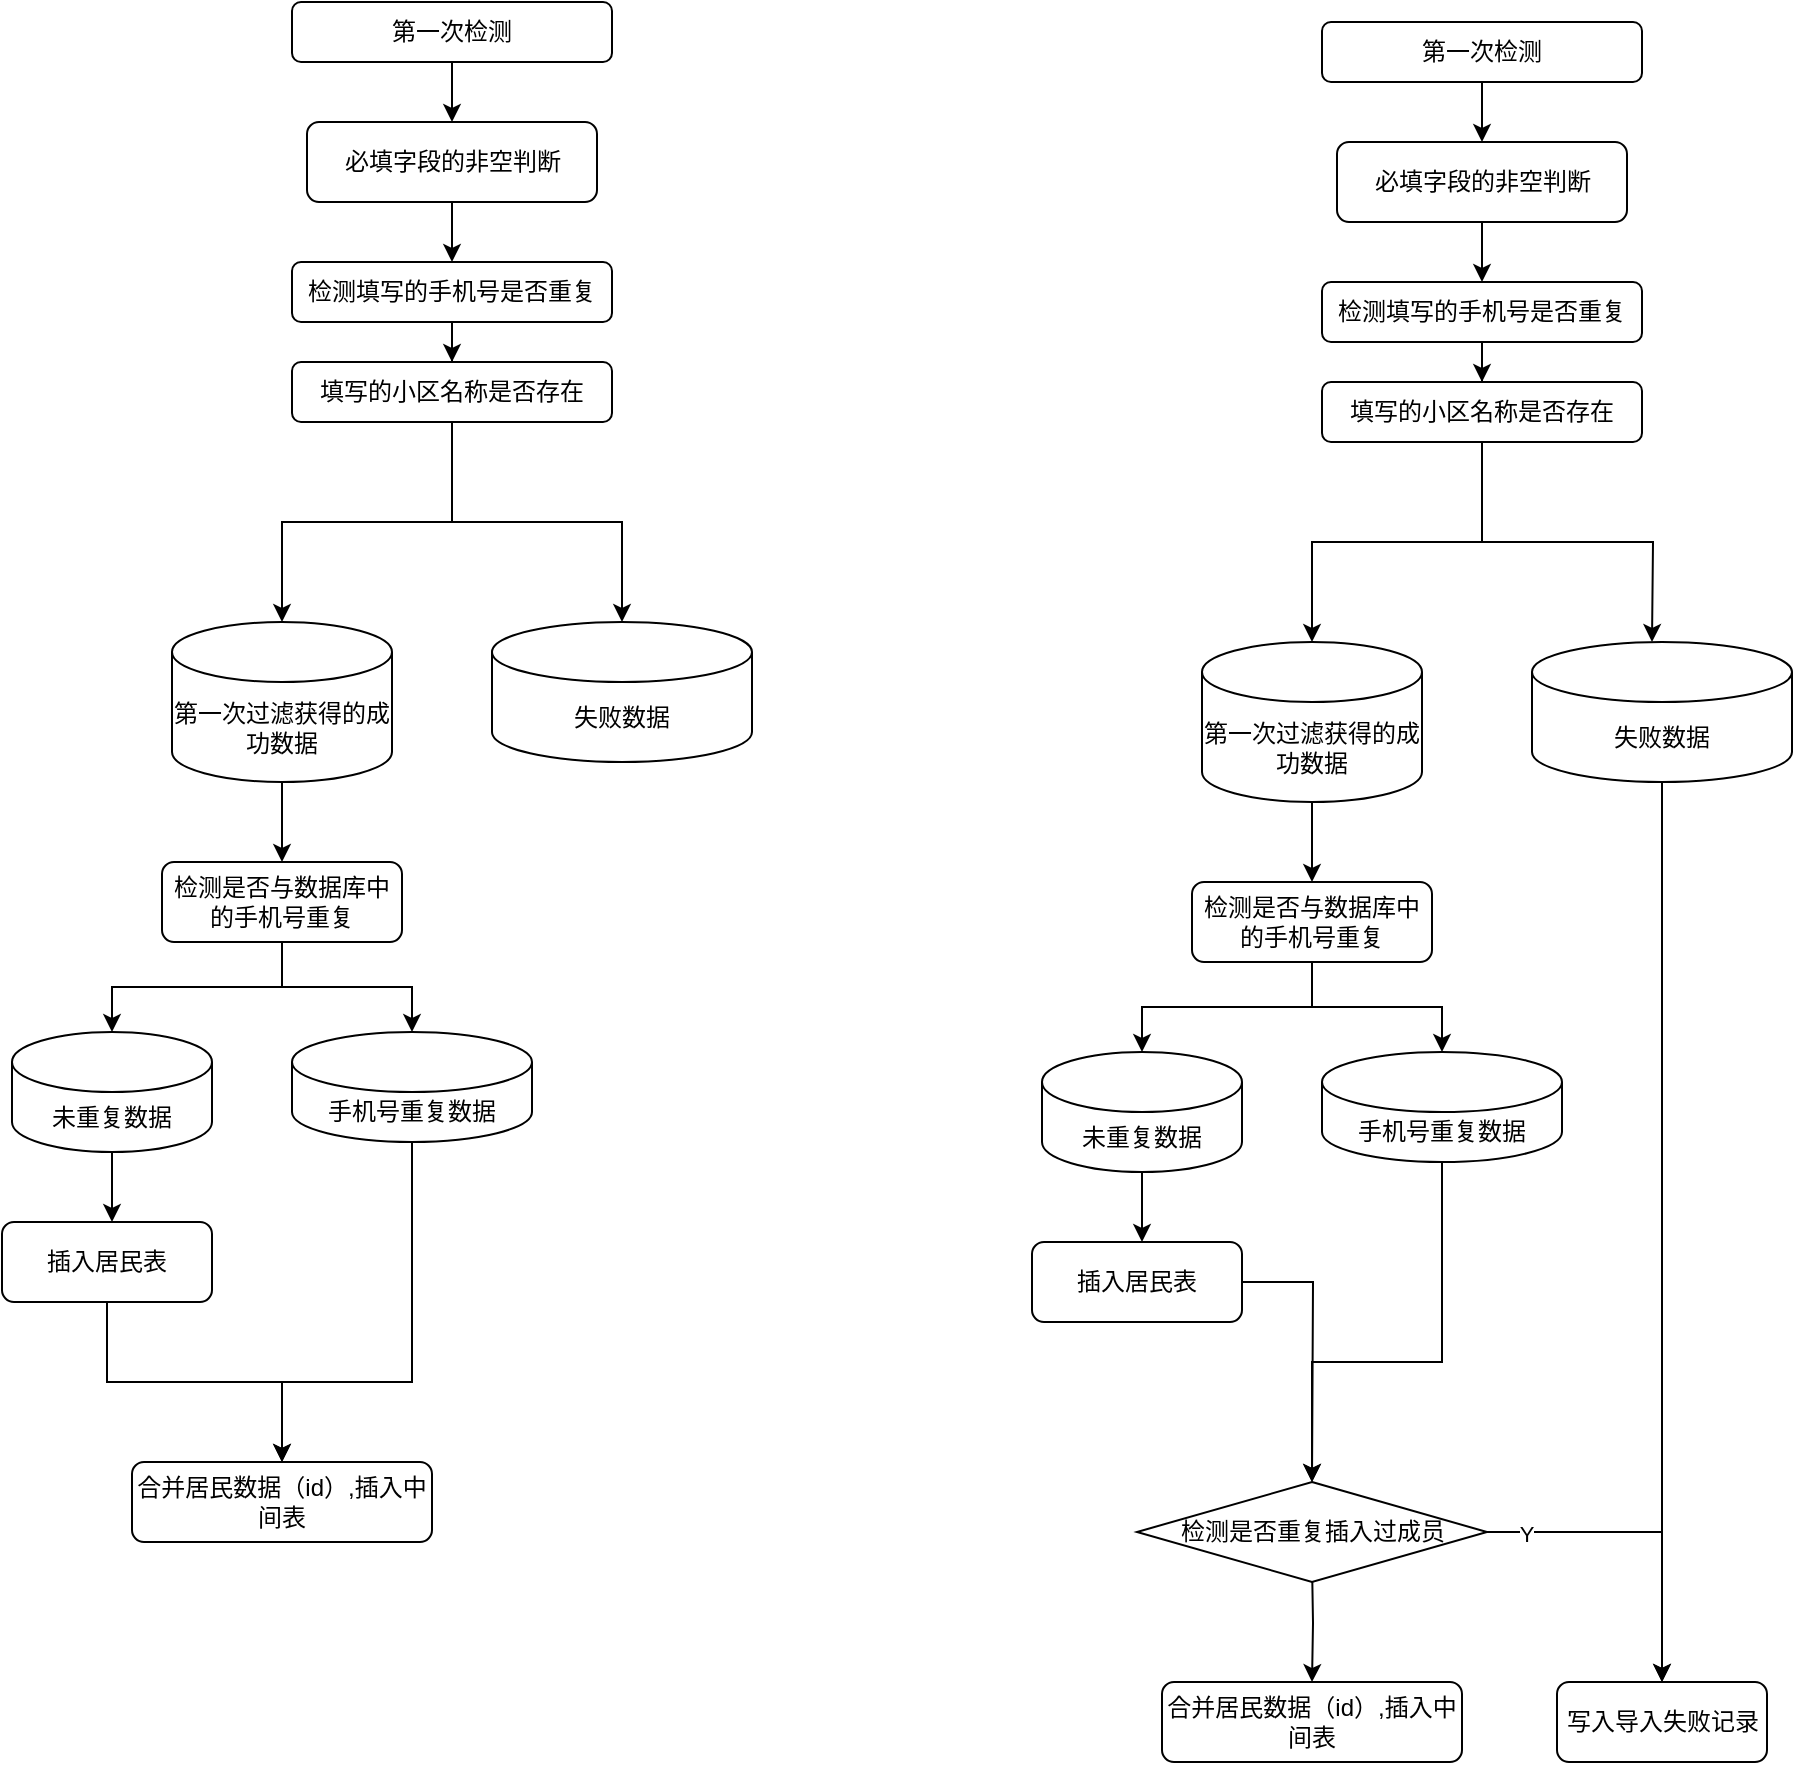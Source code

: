 <mxfile version="20.5.3" type="github">
  <diagram id="aUBuHN6MXLQGVr44WZyo" name="第 1 页">
    <mxGraphModel dx="1422" dy="872" grid="1" gridSize="10" guides="1" tooltips="1" connect="1" arrows="1" fold="1" page="0" pageScale="1" pageWidth="827" pageHeight="1169" math="0" shadow="0">
      <root>
        <mxCell id="0" />
        <mxCell id="1" parent="0" />
        <mxCell id="XFE-MpF_bWx7WAoScGuX-7" style="edgeStyle=orthogonalEdgeStyle;rounded=0;orthogonalLoop=1;jettySize=auto;html=1;entryX=0.5;entryY=0;entryDx=0;entryDy=0;" edge="1" parent="1" source="XFE-MpF_bWx7WAoScGuX-1" target="XFE-MpF_bWx7WAoScGuX-6">
          <mxGeometry relative="1" as="geometry" />
        </mxCell>
        <mxCell id="XFE-MpF_bWx7WAoScGuX-1" value="第一次检测" style="rounded=1;whiteSpace=wrap;html=1;" vertex="1" parent="1">
          <mxGeometry x="230" y="70" width="160" height="30" as="geometry" />
        </mxCell>
        <mxCell id="XFE-MpF_bWx7WAoScGuX-5" value="" style="edgeStyle=orthogonalEdgeStyle;rounded=0;orthogonalLoop=1;jettySize=auto;html=1;" edge="1" parent="1" source="XFE-MpF_bWx7WAoScGuX-2" target="XFE-MpF_bWx7WAoScGuX-4">
          <mxGeometry relative="1" as="geometry" />
        </mxCell>
        <mxCell id="XFE-MpF_bWx7WAoScGuX-2" value="检测填写的手机号是否重复" style="rounded=1;whiteSpace=wrap;html=1;" vertex="1" parent="1">
          <mxGeometry x="230" y="200" width="160" height="30" as="geometry" />
        </mxCell>
        <mxCell id="XFE-MpF_bWx7WAoScGuX-10" style="edgeStyle=orthogonalEdgeStyle;rounded=0;orthogonalLoop=1;jettySize=auto;html=1;exitX=0.5;exitY=1;exitDx=0;exitDy=0;" edge="1" parent="1" source="XFE-MpF_bWx7WAoScGuX-4" target="XFE-MpF_bWx7WAoScGuX-9">
          <mxGeometry relative="1" as="geometry" />
        </mxCell>
        <mxCell id="XFE-MpF_bWx7WAoScGuX-12" style="edgeStyle=orthogonalEdgeStyle;rounded=0;orthogonalLoop=1;jettySize=auto;html=1;exitX=0.5;exitY=1;exitDx=0;exitDy=0;" edge="1" parent="1" source="XFE-MpF_bWx7WAoScGuX-4" target="XFE-MpF_bWx7WAoScGuX-11">
          <mxGeometry relative="1" as="geometry" />
        </mxCell>
        <mxCell id="XFE-MpF_bWx7WAoScGuX-4" value="填写的小区名称是否存在" style="whiteSpace=wrap;html=1;rounded=1;" vertex="1" parent="1">
          <mxGeometry x="230" y="250" width="160" height="30" as="geometry" />
        </mxCell>
        <mxCell id="XFE-MpF_bWx7WAoScGuX-8" style="edgeStyle=orthogonalEdgeStyle;rounded=0;orthogonalLoop=1;jettySize=auto;html=1;" edge="1" parent="1" source="XFE-MpF_bWx7WAoScGuX-6" target="XFE-MpF_bWx7WAoScGuX-2">
          <mxGeometry relative="1" as="geometry" />
        </mxCell>
        <mxCell id="XFE-MpF_bWx7WAoScGuX-6" value="必填字段的非空判断" style="rounded=1;whiteSpace=wrap;html=1;" vertex="1" parent="1">
          <mxGeometry x="237.5" y="130" width="145" height="40" as="geometry" />
        </mxCell>
        <mxCell id="XFE-MpF_bWx7WAoScGuX-16" style="edgeStyle=orthogonalEdgeStyle;rounded=0;orthogonalLoop=1;jettySize=auto;html=1;entryX=0.5;entryY=0;entryDx=0;entryDy=0;" edge="1" parent="1" source="XFE-MpF_bWx7WAoScGuX-9" target="XFE-MpF_bWx7WAoScGuX-15">
          <mxGeometry relative="1" as="geometry" />
        </mxCell>
        <mxCell id="XFE-MpF_bWx7WAoScGuX-9" value="第一次过滤获得的成功数据" style="shape=cylinder3;whiteSpace=wrap;html=1;boundedLbl=1;backgroundOutline=1;size=15;" vertex="1" parent="1">
          <mxGeometry x="170" y="380" width="110" height="80" as="geometry" />
        </mxCell>
        <mxCell id="XFE-MpF_bWx7WAoScGuX-11" value="失败数据" style="shape=cylinder3;whiteSpace=wrap;html=1;boundedLbl=1;backgroundOutline=1;size=15;" vertex="1" parent="1">
          <mxGeometry x="330" y="380" width="130" height="70" as="geometry" />
        </mxCell>
        <mxCell id="XFE-MpF_bWx7WAoScGuX-26" style="edgeStyle=orthogonalEdgeStyle;rounded=0;orthogonalLoop=1;jettySize=auto;html=1;exitX=0.5;exitY=1;exitDx=0;exitDy=0;" edge="1" parent="1" source="XFE-MpF_bWx7WAoScGuX-15" target="XFE-MpF_bWx7WAoScGuX-24">
          <mxGeometry relative="1" as="geometry" />
        </mxCell>
        <mxCell id="XFE-MpF_bWx7WAoScGuX-27" style="edgeStyle=orthogonalEdgeStyle;rounded=0;orthogonalLoop=1;jettySize=auto;html=1;exitX=0.5;exitY=1;exitDx=0;exitDy=0;" edge="1" parent="1" source="XFE-MpF_bWx7WAoScGuX-15" target="XFE-MpF_bWx7WAoScGuX-25">
          <mxGeometry relative="1" as="geometry" />
        </mxCell>
        <mxCell id="XFE-MpF_bWx7WAoScGuX-15" value="检测是否与数据库中的手机号重复" style="rounded=1;whiteSpace=wrap;html=1;" vertex="1" parent="1">
          <mxGeometry x="165" y="500" width="120" height="40" as="geometry" />
        </mxCell>
        <mxCell id="XFE-MpF_bWx7WAoScGuX-29" style="edgeStyle=orthogonalEdgeStyle;rounded=0;orthogonalLoop=1;jettySize=auto;html=1;" edge="1" parent="1" source="XFE-MpF_bWx7WAoScGuX-24">
          <mxGeometry relative="1" as="geometry">
            <mxPoint x="140.0" y="680" as="targetPoint" />
          </mxGeometry>
        </mxCell>
        <mxCell id="XFE-MpF_bWx7WAoScGuX-24" value="未重复数据" style="shape=cylinder3;whiteSpace=wrap;html=1;boundedLbl=1;backgroundOutline=1;size=15;" vertex="1" parent="1">
          <mxGeometry x="90" y="585" width="100" height="60" as="geometry" />
        </mxCell>
        <mxCell id="XFE-MpF_bWx7WAoScGuX-33" style="edgeStyle=orthogonalEdgeStyle;rounded=0;orthogonalLoop=1;jettySize=auto;html=1;" edge="1" parent="1" source="XFE-MpF_bWx7WAoScGuX-25" target="XFE-MpF_bWx7WAoScGuX-31">
          <mxGeometry relative="1" as="geometry">
            <Array as="points">
              <mxPoint x="290" y="760" />
              <mxPoint x="225" y="760" />
            </Array>
          </mxGeometry>
        </mxCell>
        <mxCell id="XFE-MpF_bWx7WAoScGuX-25" value="手机号重复数据" style="shape=cylinder3;whiteSpace=wrap;html=1;boundedLbl=1;backgroundOutline=1;size=15;" vertex="1" parent="1">
          <mxGeometry x="230" y="585" width="120" height="55" as="geometry" />
        </mxCell>
        <mxCell id="XFE-MpF_bWx7WAoScGuX-32" style="edgeStyle=orthogonalEdgeStyle;rounded=0;orthogonalLoop=1;jettySize=auto;html=1;" edge="1" parent="1" source="XFE-MpF_bWx7WAoScGuX-30" target="XFE-MpF_bWx7WAoScGuX-31">
          <mxGeometry relative="1" as="geometry" />
        </mxCell>
        <mxCell id="XFE-MpF_bWx7WAoScGuX-30" value="插入居民表" style="rounded=1;whiteSpace=wrap;html=1;" vertex="1" parent="1">
          <mxGeometry x="85" y="680" width="105" height="40" as="geometry" />
        </mxCell>
        <mxCell id="XFE-MpF_bWx7WAoScGuX-31" value="合并居民数据（id）,插入中间表" style="rounded=1;whiteSpace=wrap;html=1;" vertex="1" parent="1">
          <mxGeometry x="150" y="800" width="150" height="40" as="geometry" />
        </mxCell>
        <mxCell id="XFE-MpF_bWx7WAoScGuX-34" style="edgeStyle=orthogonalEdgeStyle;rounded=0;orthogonalLoop=1;jettySize=auto;html=1;entryX=0.5;entryY=0;entryDx=0;entryDy=0;" edge="1" parent="1" source="XFE-MpF_bWx7WAoScGuX-35" target="XFE-MpF_bWx7WAoScGuX-42">
          <mxGeometry relative="1" as="geometry" />
        </mxCell>
        <mxCell id="XFE-MpF_bWx7WAoScGuX-35" value="第一次检测" style="rounded=1;whiteSpace=wrap;html=1;" vertex="1" parent="1">
          <mxGeometry x="745" y="80" width="160" height="30" as="geometry" />
        </mxCell>
        <mxCell id="XFE-MpF_bWx7WAoScGuX-36" value="" style="edgeStyle=orthogonalEdgeStyle;rounded=0;orthogonalLoop=1;jettySize=auto;html=1;" edge="1" parent="1" source="XFE-MpF_bWx7WAoScGuX-37" target="XFE-MpF_bWx7WAoScGuX-40">
          <mxGeometry relative="1" as="geometry" />
        </mxCell>
        <mxCell id="XFE-MpF_bWx7WAoScGuX-37" value="检测填写的手机号是否重复" style="rounded=1;whiteSpace=wrap;html=1;" vertex="1" parent="1">
          <mxGeometry x="745" y="210" width="160" height="30" as="geometry" />
        </mxCell>
        <mxCell id="XFE-MpF_bWx7WAoScGuX-38" style="edgeStyle=orthogonalEdgeStyle;rounded=0;orthogonalLoop=1;jettySize=auto;html=1;exitX=0.5;exitY=1;exitDx=0;exitDy=0;" edge="1" parent="1" source="XFE-MpF_bWx7WAoScGuX-40" target="XFE-MpF_bWx7WAoScGuX-44">
          <mxGeometry relative="1" as="geometry" />
        </mxCell>
        <mxCell id="XFE-MpF_bWx7WAoScGuX-39" style="edgeStyle=orthogonalEdgeStyle;rounded=0;orthogonalLoop=1;jettySize=auto;html=1;exitX=0.5;exitY=1;exitDx=0;exitDy=0;" edge="1" parent="1" source="XFE-MpF_bWx7WAoScGuX-40">
          <mxGeometry relative="1" as="geometry">
            <mxPoint x="910" y="390" as="targetPoint" />
          </mxGeometry>
        </mxCell>
        <mxCell id="XFE-MpF_bWx7WAoScGuX-40" value="填写的小区名称是否存在" style="whiteSpace=wrap;html=1;rounded=1;" vertex="1" parent="1">
          <mxGeometry x="745" y="260" width="160" height="30" as="geometry" />
        </mxCell>
        <mxCell id="XFE-MpF_bWx7WAoScGuX-41" style="edgeStyle=orthogonalEdgeStyle;rounded=0;orthogonalLoop=1;jettySize=auto;html=1;" edge="1" parent="1" source="XFE-MpF_bWx7WAoScGuX-42" target="XFE-MpF_bWx7WAoScGuX-37">
          <mxGeometry relative="1" as="geometry" />
        </mxCell>
        <mxCell id="XFE-MpF_bWx7WAoScGuX-42" value="必填字段的非空判断" style="rounded=1;whiteSpace=wrap;html=1;" vertex="1" parent="1">
          <mxGeometry x="752.5" y="140" width="145" height="40" as="geometry" />
        </mxCell>
        <mxCell id="XFE-MpF_bWx7WAoScGuX-43" style="edgeStyle=orthogonalEdgeStyle;rounded=0;orthogonalLoop=1;jettySize=auto;html=1;entryX=0.5;entryY=0;entryDx=0;entryDy=0;" edge="1" parent="1" source="XFE-MpF_bWx7WAoScGuX-44" target="XFE-MpF_bWx7WAoScGuX-47">
          <mxGeometry relative="1" as="geometry" />
        </mxCell>
        <mxCell id="XFE-MpF_bWx7WAoScGuX-44" value="第一次过滤获得的成功数据" style="shape=cylinder3;whiteSpace=wrap;html=1;boundedLbl=1;backgroundOutline=1;size=15;" vertex="1" parent="1">
          <mxGeometry x="685" y="390" width="110" height="80" as="geometry" />
        </mxCell>
        <mxCell id="XFE-MpF_bWx7WAoScGuX-45" style="edgeStyle=orthogonalEdgeStyle;rounded=0;orthogonalLoop=1;jettySize=auto;html=1;exitX=0.5;exitY=1;exitDx=0;exitDy=0;" edge="1" parent="1" source="XFE-MpF_bWx7WAoScGuX-47" target="XFE-MpF_bWx7WAoScGuX-49">
          <mxGeometry relative="1" as="geometry" />
        </mxCell>
        <mxCell id="XFE-MpF_bWx7WAoScGuX-46" style="edgeStyle=orthogonalEdgeStyle;rounded=0;orthogonalLoop=1;jettySize=auto;html=1;exitX=0.5;exitY=1;exitDx=0;exitDy=0;" edge="1" parent="1" source="XFE-MpF_bWx7WAoScGuX-47" target="XFE-MpF_bWx7WAoScGuX-51">
          <mxGeometry relative="1" as="geometry" />
        </mxCell>
        <mxCell id="XFE-MpF_bWx7WAoScGuX-47" value="检测是否与数据库中的手机号重复" style="rounded=1;whiteSpace=wrap;html=1;" vertex="1" parent="1">
          <mxGeometry x="680" y="510" width="120" height="40" as="geometry" />
        </mxCell>
        <mxCell id="XFE-MpF_bWx7WAoScGuX-48" style="edgeStyle=orthogonalEdgeStyle;rounded=0;orthogonalLoop=1;jettySize=auto;html=1;" edge="1" parent="1" source="XFE-MpF_bWx7WAoScGuX-49">
          <mxGeometry relative="1" as="geometry">
            <mxPoint x="655" y="690" as="targetPoint" />
          </mxGeometry>
        </mxCell>
        <mxCell id="XFE-MpF_bWx7WAoScGuX-49" value="未重复数据" style="shape=cylinder3;whiteSpace=wrap;html=1;boundedLbl=1;backgroundOutline=1;size=15;" vertex="1" parent="1">
          <mxGeometry x="605" y="595" width="100" height="60" as="geometry" />
        </mxCell>
        <mxCell id="XFE-MpF_bWx7WAoScGuX-50" style="edgeStyle=orthogonalEdgeStyle;rounded=0;orthogonalLoop=1;jettySize=auto;html=1;" edge="1" parent="1" source="XFE-MpF_bWx7WAoScGuX-51">
          <mxGeometry relative="1" as="geometry">
            <Array as="points">
              <mxPoint x="805" y="750" />
              <mxPoint x="740" y="750" />
            </Array>
            <mxPoint x="740.0" y="810" as="targetPoint" />
          </mxGeometry>
        </mxCell>
        <mxCell id="XFE-MpF_bWx7WAoScGuX-51" value="手机号重复数据" style="shape=cylinder3;whiteSpace=wrap;html=1;boundedLbl=1;backgroundOutline=1;size=15;" vertex="1" parent="1">
          <mxGeometry x="745" y="595" width="120" height="55" as="geometry" />
        </mxCell>
        <mxCell id="XFE-MpF_bWx7WAoScGuX-52" style="edgeStyle=orthogonalEdgeStyle;rounded=0;orthogonalLoop=1;jettySize=auto;html=1;" edge="1" parent="1" source="XFE-MpF_bWx7WAoScGuX-53">
          <mxGeometry relative="1" as="geometry">
            <mxPoint x="740.0" y="810" as="targetPoint" />
          </mxGeometry>
        </mxCell>
        <mxCell id="XFE-MpF_bWx7WAoScGuX-53" value="插入居民表" style="rounded=1;whiteSpace=wrap;html=1;" vertex="1" parent="1">
          <mxGeometry x="600" y="690" width="105" height="40" as="geometry" />
        </mxCell>
        <mxCell id="XFE-MpF_bWx7WAoScGuX-60" style="edgeStyle=orthogonalEdgeStyle;rounded=0;orthogonalLoop=1;jettySize=auto;html=1;exitX=0.5;exitY=1;exitDx=0;exitDy=0;" edge="1" parent="1" target="XFE-MpF_bWx7WAoScGuX-59">
          <mxGeometry relative="1" as="geometry">
            <mxPoint x="740.0" y="850" as="sourcePoint" />
          </mxGeometry>
        </mxCell>
        <mxCell id="XFE-MpF_bWx7WAoScGuX-57" style="edgeStyle=orthogonalEdgeStyle;rounded=0;orthogonalLoop=1;jettySize=auto;html=1;entryX=0.5;entryY=0;entryDx=0;entryDy=0;" edge="1" parent="1" source="XFE-MpF_bWx7WAoScGuX-55" target="XFE-MpF_bWx7WAoScGuX-58">
          <mxGeometry relative="1" as="geometry">
            <mxPoint x="915" y="775" as="targetPoint" />
          </mxGeometry>
        </mxCell>
        <mxCell id="XFE-MpF_bWx7WAoScGuX-55" value="失败数据" style="shape=cylinder3;whiteSpace=wrap;html=1;boundedLbl=1;backgroundOutline=1;size=15;" vertex="1" parent="1">
          <mxGeometry x="850" y="390" width="130" height="70" as="geometry" />
        </mxCell>
        <mxCell id="XFE-MpF_bWx7WAoScGuX-58" value="写入导入失败记录" style="rounded=1;whiteSpace=wrap;html=1;" vertex="1" parent="1">
          <mxGeometry x="862.5" y="910" width="105" height="40" as="geometry" />
        </mxCell>
        <mxCell id="XFE-MpF_bWx7WAoScGuX-59" value="合并居民数据（id）,插入中间表" style="rounded=1;whiteSpace=wrap;html=1;" vertex="1" parent="1">
          <mxGeometry x="665" y="910" width="150" height="40" as="geometry" />
        </mxCell>
        <mxCell id="XFE-MpF_bWx7WAoScGuX-63" style="edgeStyle=orthogonalEdgeStyle;rounded=0;orthogonalLoop=1;jettySize=auto;html=1;exitX=1;exitY=0.5;exitDx=0;exitDy=0;entryX=0.5;entryY=0;entryDx=0;entryDy=0;" edge="1" parent="1" source="XFE-MpF_bWx7WAoScGuX-62" target="XFE-MpF_bWx7WAoScGuX-58">
          <mxGeometry relative="1" as="geometry" />
        </mxCell>
        <mxCell id="XFE-MpF_bWx7WAoScGuX-64" value="Y" style="edgeLabel;html=1;align=center;verticalAlign=middle;resizable=0;points=[];" vertex="1" connectable="0" parent="XFE-MpF_bWx7WAoScGuX-63">
          <mxGeometry x="-0.76" y="-1" relative="1" as="geometry">
            <mxPoint as="offset" />
          </mxGeometry>
        </mxCell>
        <mxCell id="XFE-MpF_bWx7WAoScGuX-62" value="检测是否重复插入过成员" style="rhombus;whiteSpace=wrap;html=1;" vertex="1" parent="1">
          <mxGeometry x="652.5" y="810" width="175" height="50" as="geometry" />
        </mxCell>
      </root>
    </mxGraphModel>
  </diagram>
</mxfile>
